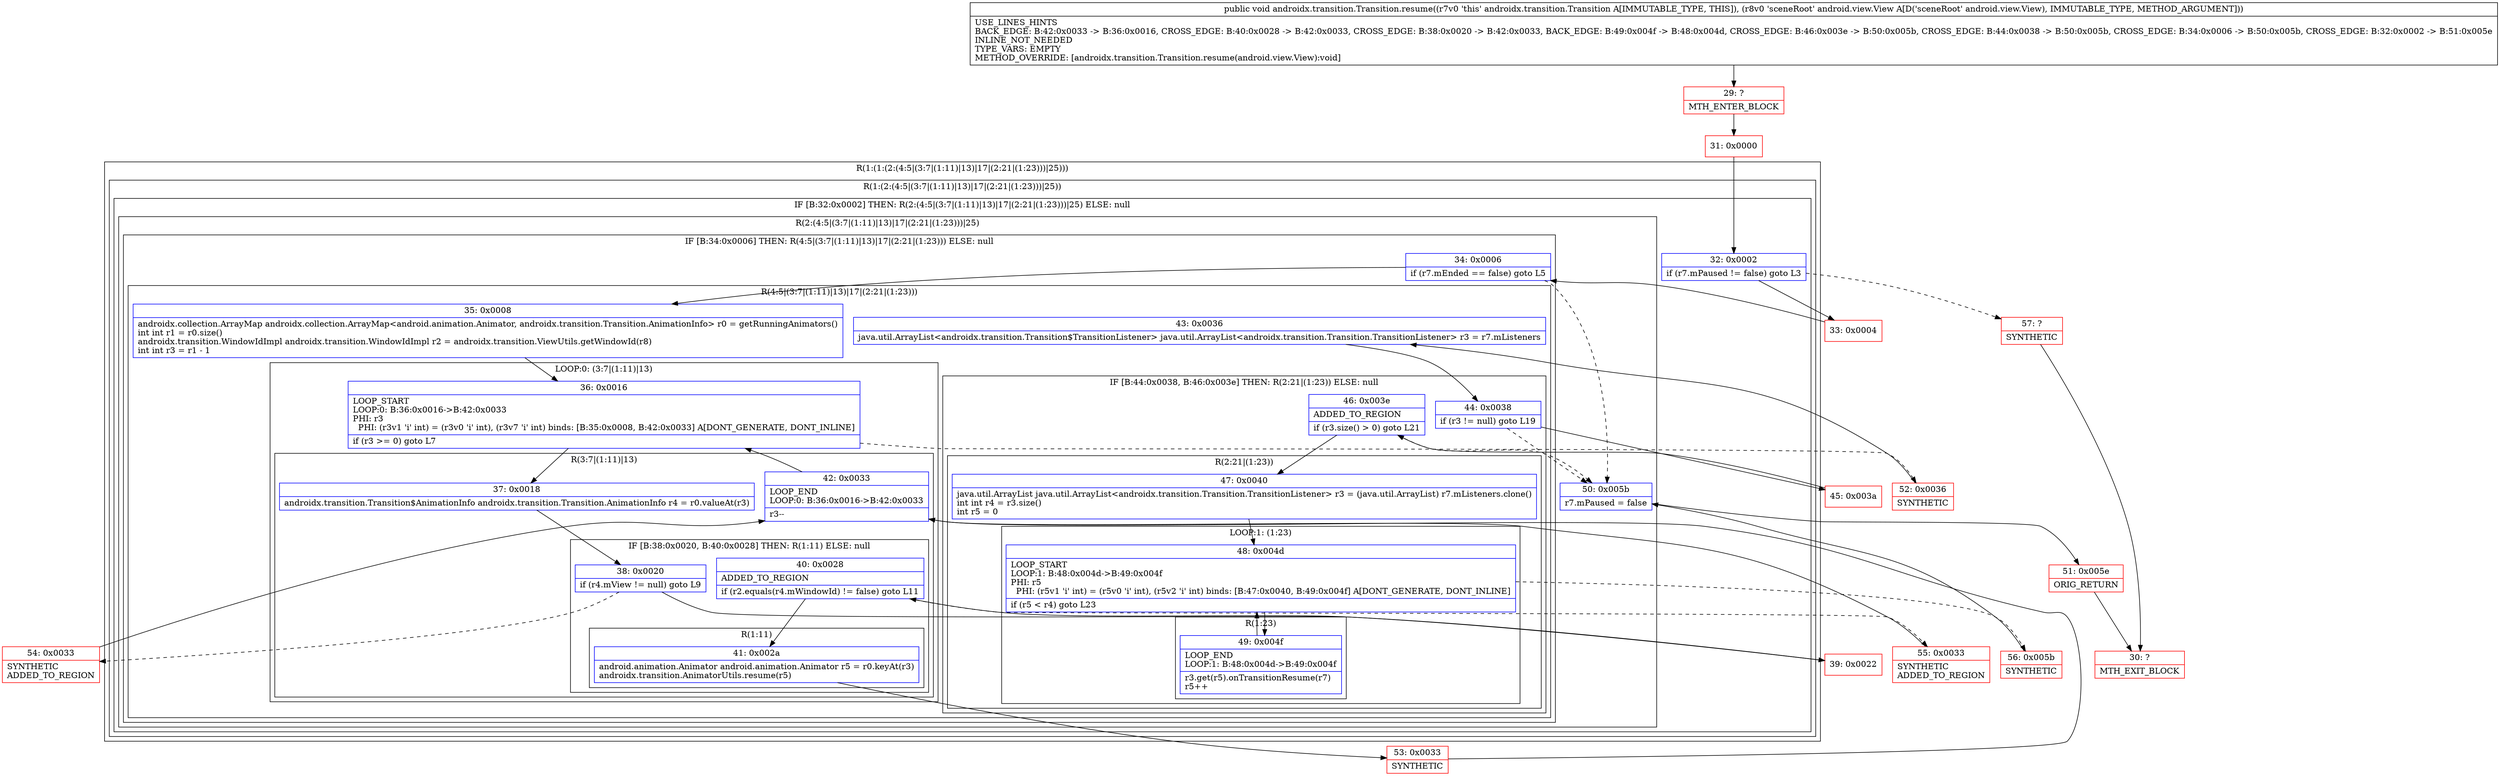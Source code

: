 digraph "CFG forandroidx.transition.Transition.resume(Landroid\/view\/View;)V" {
subgraph cluster_Region_692870555 {
label = "R(1:(1:(2:(4:5|(3:7|(1:11)|13)|17|(2:21|(1:23)))|25)))";
node [shape=record,color=blue];
subgraph cluster_Region_1185846483 {
label = "R(1:(2:(4:5|(3:7|(1:11)|13)|17|(2:21|(1:23)))|25))";
node [shape=record,color=blue];
subgraph cluster_IfRegion_616381262 {
label = "IF [B:32:0x0002] THEN: R(2:(4:5|(3:7|(1:11)|13)|17|(2:21|(1:23)))|25) ELSE: null";
node [shape=record,color=blue];
Node_32 [shape=record,label="{32\:\ 0x0002|if (r7.mPaused != false) goto L3\l}"];
subgraph cluster_Region_613301673 {
label = "R(2:(4:5|(3:7|(1:11)|13)|17|(2:21|(1:23)))|25)";
node [shape=record,color=blue];
subgraph cluster_IfRegion_1877285926 {
label = "IF [B:34:0x0006] THEN: R(4:5|(3:7|(1:11)|13)|17|(2:21|(1:23))) ELSE: null";
node [shape=record,color=blue];
Node_34 [shape=record,label="{34\:\ 0x0006|if (r7.mEnded == false) goto L5\l}"];
subgraph cluster_Region_1205287957 {
label = "R(4:5|(3:7|(1:11)|13)|17|(2:21|(1:23)))";
node [shape=record,color=blue];
Node_35 [shape=record,label="{35\:\ 0x0008|androidx.collection.ArrayMap androidx.collection.ArrayMap\<android.animation.Animator, androidx.transition.Transition.AnimationInfo\> r0 = getRunningAnimators()\lint int r1 = r0.size()\landroidx.transition.WindowIdImpl androidx.transition.WindowIdImpl r2 = androidx.transition.ViewUtils.getWindowId(r8)\lint int r3 = r1 \- 1\l}"];
subgraph cluster_LoopRegion_2057040475 {
label = "LOOP:0: (3:7|(1:11)|13)";
node [shape=record,color=blue];
Node_36 [shape=record,label="{36\:\ 0x0016|LOOP_START\lLOOP:0: B:36:0x0016\-\>B:42:0x0033\lPHI: r3 \l  PHI: (r3v1 'i' int) = (r3v0 'i' int), (r3v7 'i' int) binds: [B:35:0x0008, B:42:0x0033] A[DONT_GENERATE, DONT_INLINE]\l|if (r3 \>= 0) goto L7\l}"];
subgraph cluster_Region_1604728919 {
label = "R(3:7|(1:11)|13)";
node [shape=record,color=blue];
Node_37 [shape=record,label="{37\:\ 0x0018|androidx.transition.Transition$AnimationInfo androidx.transition.Transition.AnimationInfo r4 = r0.valueAt(r3)\l}"];
subgraph cluster_IfRegion_72502921 {
label = "IF [B:38:0x0020, B:40:0x0028] THEN: R(1:11) ELSE: null";
node [shape=record,color=blue];
Node_38 [shape=record,label="{38\:\ 0x0020|if (r4.mView != null) goto L9\l}"];
Node_40 [shape=record,label="{40\:\ 0x0028|ADDED_TO_REGION\l|if (r2.equals(r4.mWindowId) != false) goto L11\l}"];
subgraph cluster_Region_667536697 {
label = "R(1:11)";
node [shape=record,color=blue];
Node_41 [shape=record,label="{41\:\ 0x002a|android.animation.Animator android.animation.Animator r5 = r0.keyAt(r3)\landroidx.transition.AnimatorUtils.resume(r5)\l}"];
}
}
Node_42 [shape=record,label="{42\:\ 0x0033|LOOP_END\lLOOP:0: B:36:0x0016\-\>B:42:0x0033\l|r3\-\-\l}"];
}
}
Node_43 [shape=record,label="{43\:\ 0x0036|java.util.ArrayList\<androidx.transition.Transition$TransitionListener\> java.util.ArrayList\<androidx.transition.Transition.TransitionListener\> r3 = r7.mListeners\l}"];
subgraph cluster_IfRegion_1792584404 {
label = "IF [B:44:0x0038, B:46:0x003e] THEN: R(2:21|(1:23)) ELSE: null";
node [shape=record,color=blue];
Node_44 [shape=record,label="{44\:\ 0x0038|if (r3 != null) goto L19\l}"];
Node_46 [shape=record,label="{46\:\ 0x003e|ADDED_TO_REGION\l|if (r3.size() \> 0) goto L21\l}"];
subgraph cluster_Region_59839155 {
label = "R(2:21|(1:23))";
node [shape=record,color=blue];
Node_47 [shape=record,label="{47\:\ 0x0040|java.util.ArrayList java.util.ArrayList\<androidx.transition.Transition.TransitionListener\> r3 = (java.util.ArrayList) r7.mListeners.clone()\lint int r4 = r3.size()\lint r5 = 0\l}"];
subgraph cluster_LoopRegion_806163944 {
label = "LOOP:1: (1:23)";
node [shape=record,color=blue];
Node_48 [shape=record,label="{48\:\ 0x004d|LOOP_START\lLOOP:1: B:48:0x004d\-\>B:49:0x004f\lPHI: r5 \l  PHI: (r5v1 'i' int) = (r5v0 'i' int), (r5v2 'i' int) binds: [B:47:0x0040, B:49:0x004f] A[DONT_GENERATE, DONT_INLINE]\l|if (r5 \< r4) goto L23\l}"];
subgraph cluster_Region_649933232 {
label = "R(1:23)";
node [shape=record,color=blue];
Node_49 [shape=record,label="{49\:\ 0x004f|LOOP_END\lLOOP:1: B:48:0x004d\-\>B:49:0x004f\l|r3.get(r5).onTransitionResume(r7)\lr5++\l}"];
}
}
}
}
}
}
Node_50 [shape=record,label="{50\:\ 0x005b|r7.mPaused = false\l}"];
}
}
}
}
Node_29 [shape=record,color=red,label="{29\:\ ?|MTH_ENTER_BLOCK\l}"];
Node_31 [shape=record,color=red,label="{31\:\ 0x0000}"];
Node_33 [shape=record,color=red,label="{33\:\ 0x0004}"];
Node_39 [shape=record,color=red,label="{39\:\ 0x0022}"];
Node_53 [shape=record,color=red,label="{53\:\ 0x0033|SYNTHETIC\l}"];
Node_55 [shape=record,color=red,label="{55\:\ 0x0033|SYNTHETIC\lADDED_TO_REGION\l}"];
Node_54 [shape=record,color=red,label="{54\:\ 0x0033|SYNTHETIC\lADDED_TO_REGION\l}"];
Node_52 [shape=record,color=red,label="{52\:\ 0x0036|SYNTHETIC\l}"];
Node_45 [shape=record,color=red,label="{45\:\ 0x003a}"];
Node_56 [shape=record,color=red,label="{56\:\ 0x005b|SYNTHETIC\l}"];
Node_51 [shape=record,color=red,label="{51\:\ 0x005e|ORIG_RETURN\l}"];
Node_30 [shape=record,color=red,label="{30\:\ ?|MTH_EXIT_BLOCK\l}"];
Node_57 [shape=record,color=red,label="{57\:\ ?|SYNTHETIC\l}"];
MethodNode[shape=record,label="{public void androidx.transition.Transition.resume((r7v0 'this' androidx.transition.Transition A[IMMUTABLE_TYPE, THIS]), (r8v0 'sceneRoot' android.view.View A[D('sceneRoot' android.view.View), IMMUTABLE_TYPE, METHOD_ARGUMENT]))  | USE_LINES_HINTS\lBACK_EDGE: B:42:0x0033 \-\> B:36:0x0016, CROSS_EDGE: B:40:0x0028 \-\> B:42:0x0033, CROSS_EDGE: B:38:0x0020 \-\> B:42:0x0033, BACK_EDGE: B:49:0x004f \-\> B:48:0x004d, CROSS_EDGE: B:46:0x003e \-\> B:50:0x005b, CROSS_EDGE: B:44:0x0038 \-\> B:50:0x005b, CROSS_EDGE: B:34:0x0006 \-\> B:50:0x005b, CROSS_EDGE: B:32:0x0002 \-\> B:51:0x005e\lINLINE_NOT_NEEDED\lTYPE_VARS: EMPTY\lMETHOD_OVERRIDE: [androidx.transition.Transition.resume(android.view.View):void]\l}"];
MethodNode -> Node_29;Node_32 -> Node_33;
Node_32 -> Node_57[style=dashed];
Node_34 -> Node_35;
Node_34 -> Node_50[style=dashed];
Node_35 -> Node_36;
Node_36 -> Node_37;
Node_36 -> Node_52[style=dashed];
Node_37 -> Node_38;
Node_38 -> Node_39;
Node_38 -> Node_54[style=dashed];
Node_40 -> Node_41;
Node_40 -> Node_55[style=dashed];
Node_41 -> Node_53;
Node_42 -> Node_36;
Node_43 -> Node_44;
Node_44 -> Node_45;
Node_44 -> Node_50[style=dashed];
Node_46 -> Node_47;
Node_46 -> Node_50[style=dashed];
Node_47 -> Node_48;
Node_48 -> Node_49;
Node_48 -> Node_56[style=dashed];
Node_49 -> Node_48;
Node_50 -> Node_51;
Node_29 -> Node_31;
Node_31 -> Node_32;
Node_33 -> Node_34;
Node_39 -> Node_40;
Node_53 -> Node_42;
Node_55 -> Node_42;
Node_54 -> Node_42;
Node_52 -> Node_43;
Node_45 -> Node_46;
Node_56 -> Node_50;
Node_51 -> Node_30;
Node_57 -> Node_30;
}


